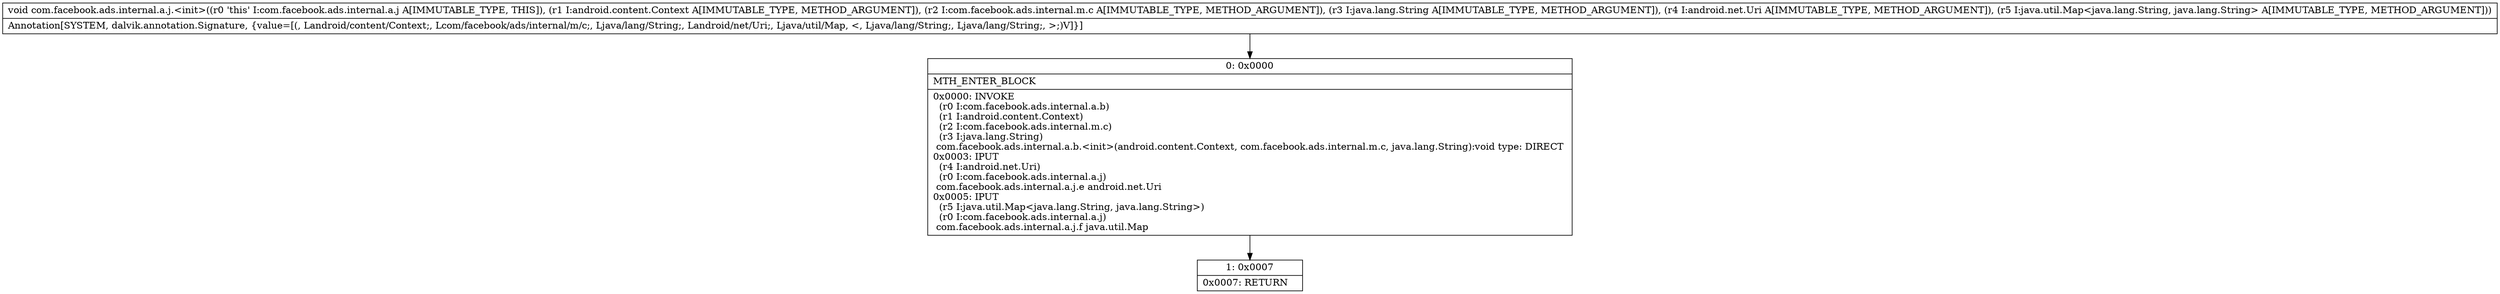 digraph "CFG forcom.facebook.ads.internal.a.j.\<init\>(Landroid\/content\/Context;Lcom\/facebook\/ads\/internal\/m\/c;Ljava\/lang\/String;Landroid\/net\/Uri;Ljava\/util\/Map;)V" {
Node_0 [shape=record,label="{0\:\ 0x0000|MTH_ENTER_BLOCK\l|0x0000: INVOKE  \l  (r0 I:com.facebook.ads.internal.a.b)\l  (r1 I:android.content.Context)\l  (r2 I:com.facebook.ads.internal.m.c)\l  (r3 I:java.lang.String)\l com.facebook.ads.internal.a.b.\<init\>(android.content.Context, com.facebook.ads.internal.m.c, java.lang.String):void type: DIRECT \l0x0003: IPUT  \l  (r4 I:android.net.Uri)\l  (r0 I:com.facebook.ads.internal.a.j)\l com.facebook.ads.internal.a.j.e android.net.Uri \l0x0005: IPUT  \l  (r5 I:java.util.Map\<java.lang.String, java.lang.String\>)\l  (r0 I:com.facebook.ads.internal.a.j)\l com.facebook.ads.internal.a.j.f java.util.Map \l}"];
Node_1 [shape=record,label="{1\:\ 0x0007|0x0007: RETURN   \l}"];
MethodNode[shape=record,label="{void com.facebook.ads.internal.a.j.\<init\>((r0 'this' I:com.facebook.ads.internal.a.j A[IMMUTABLE_TYPE, THIS]), (r1 I:android.content.Context A[IMMUTABLE_TYPE, METHOD_ARGUMENT]), (r2 I:com.facebook.ads.internal.m.c A[IMMUTABLE_TYPE, METHOD_ARGUMENT]), (r3 I:java.lang.String A[IMMUTABLE_TYPE, METHOD_ARGUMENT]), (r4 I:android.net.Uri A[IMMUTABLE_TYPE, METHOD_ARGUMENT]), (r5 I:java.util.Map\<java.lang.String, java.lang.String\> A[IMMUTABLE_TYPE, METHOD_ARGUMENT]))  | Annotation[SYSTEM, dalvik.annotation.Signature, \{value=[(, Landroid\/content\/Context;, Lcom\/facebook\/ads\/internal\/m\/c;, Ljava\/lang\/String;, Landroid\/net\/Uri;, Ljava\/util\/Map, \<, Ljava\/lang\/String;, Ljava\/lang\/String;, \>;)V]\}]\l}"];
MethodNode -> Node_0;
Node_0 -> Node_1;
}

